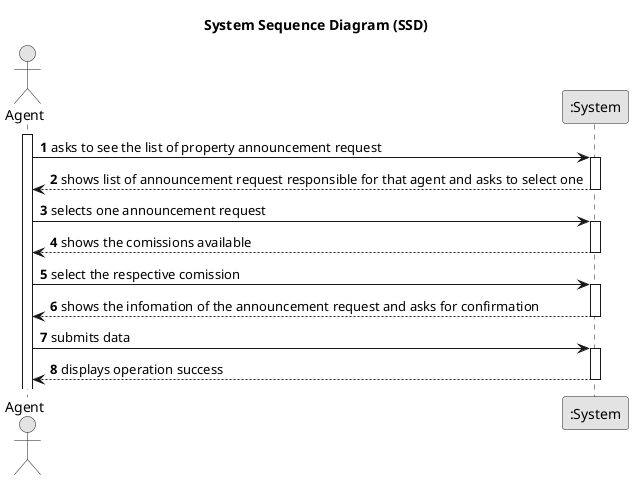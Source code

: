 @startuml
skinparam monochrome true
skinparam packageStyle rectangle
skinparam shadowing false

title System Sequence Diagram (SSD)

autonumber

actor "Agent" as Agent
participant ":System" as System

activate Agent

    Agent -> System : asks to see the list of property announcement request
    activate System

     System --> Agent : shows list of announcement request responsible for that agent and asks to select one
        deactivate System

            Agent -> System : selects one announcement request
            activate System


System --> Agent:shows the comissions available
deactivate System

Agent -> System:select the respective comission
activate System

System --> Agent: shows the infomation of the announcement request and asks for confirmation
deactivate System

 Agent -> System : submits data
    activate System

        System --> Agent : displays operation success
    deactivate System



@enduml